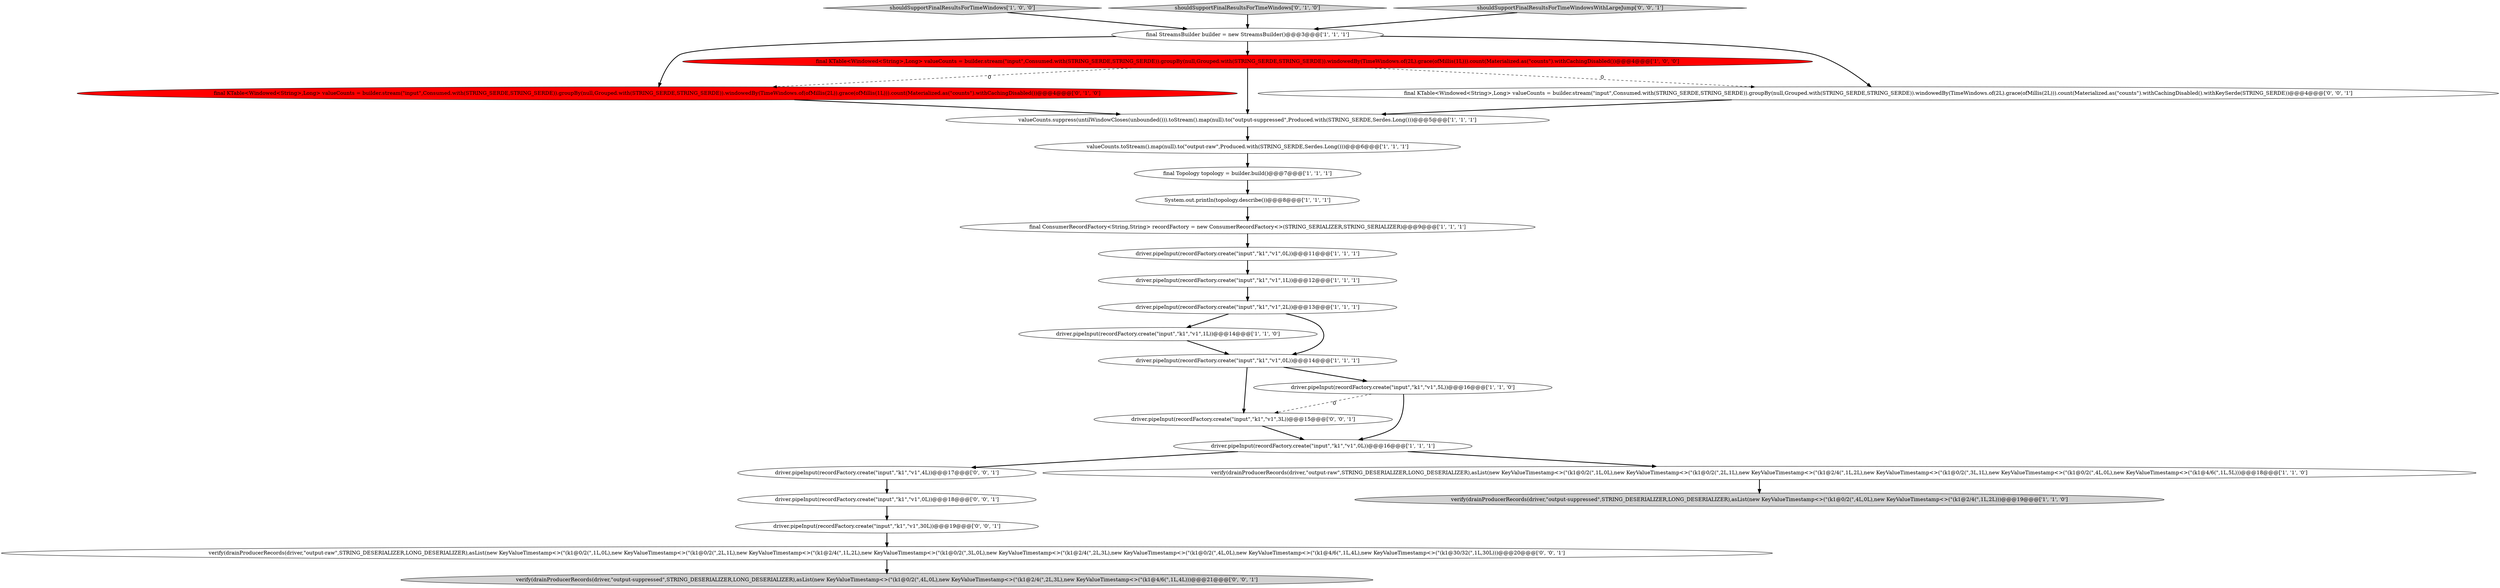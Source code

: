 digraph {
23 [style = filled, label = "verify(drainProducerRecords(driver,\"output-raw\",STRING_DESERIALIZER,LONG_DESERIALIZER),asList(new KeyValueTimestamp<>(\"(k1@0/2(\",1L,0L),new KeyValueTimestamp<>(\"(k1@0/2(\",2L,1L),new KeyValueTimestamp<>(\"(k1@2/4(\",1L,2L),new KeyValueTimestamp<>(\"(k1@0/2(\",3L,0L),new KeyValueTimestamp<>(\"(k1@2/4(\",2L,3L),new KeyValueTimestamp<>(\"(k1@0/2(\",4L,0L),new KeyValueTimestamp<>(\"(k1@4/6(\",1L,4L),new KeyValueTimestamp<>(\"(k1@30/32(\",1L,30L)))@@@20@@@['0', '0', '1']", fillcolor = white, shape = ellipse image = "AAA0AAABBB3BBB"];
15 [style = filled, label = "driver.pipeInput(recordFactory.create(\"input\",\"k1\",\"v1\",1L))@@@14@@@['1', '1', '0']", fillcolor = white, shape = ellipse image = "AAA0AAABBB1BBB"];
6 [style = filled, label = "valueCounts.toStream().map(null).to(\"output-raw\",Produced.with(STRING_SERDE,Serdes.Long()))@@@6@@@['1', '1', '1']", fillcolor = white, shape = ellipse image = "AAA0AAABBB1BBB"];
22 [style = filled, label = "driver.pipeInput(recordFactory.create(\"input\",\"k1\",\"v1\",3L))@@@15@@@['0', '0', '1']", fillcolor = white, shape = ellipse image = "AAA0AAABBB3BBB"];
14 [style = filled, label = "driver.pipeInput(recordFactory.create(\"input\",\"k1\",\"v1\",0L))@@@14@@@['1', '1', '1']", fillcolor = white, shape = ellipse image = "AAA0AAABBB1BBB"];
3 [style = filled, label = "shouldSupportFinalResultsForTimeWindows['1', '0', '0']", fillcolor = lightgray, shape = diamond image = "AAA0AAABBB1BBB"];
13 [style = filled, label = "driver.pipeInput(recordFactory.create(\"input\",\"k1\",\"v1\",0L))@@@11@@@['1', '1', '1']", fillcolor = white, shape = ellipse image = "AAA0AAABBB1BBB"];
24 [style = filled, label = "driver.pipeInput(recordFactory.create(\"input\",\"k1\",\"v1\",0L))@@@18@@@['0', '0', '1']", fillcolor = white, shape = ellipse image = "AAA0AAABBB3BBB"];
26 [style = filled, label = "driver.pipeInput(recordFactory.create(\"input\",\"k1\",\"v1\",4L))@@@17@@@['0', '0', '1']", fillcolor = white, shape = ellipse image = "AAA0AAABBB3BBB"];
19 [style = filled, label = "verify(drainProducerRecords(driver,\"output-suppressed\",STRING_DESERIALIZER,LONG_DESERIALIZER),asList(new KeyValueTimestamp<>(\"(k1@0/2(\",4L,0L),new KeyValueTimestamp<>(\"(k1@2/4(\",2L,3L),new KeyValueTimestamp<>(\"(k1@4/6(\",1L,4L)))@@@21@@@['0', '0', '1']", fillcolor = lightgray, shape = ellipse image = "AAA0AAABBB3BBB"];
17 [style = filled, label = "shouldSupportFinalResultsForTimeWindows['0', '1', '0']", fillcolor = lightgray, shape = diamond image = "AAA0AAABBB2BBB"];
8 [style = filled, label = "final Topology topology = builder.build()@@@7@@@['1', '1', '1']", fillcolor = white, shape = ellipse image = "AAA0AAABBB1BBB"];
11 [style = filled, label = "final ConsumerRecordFactory<String,String> recordFactory = new ConsumerRecordFactory<>(STRING_SERIALIZER,STRING_SERIALIZER)@@@9@@@['1', '1', '1']", fillcolor = white, shape = ellipse image = "AAA0AAABBB1BBB"];
2 [style = filled, label = "verify(drainProducerRecords(driver,\"output-suppressed\",STRING_DESERIALIZER,LONG_DESERIALIZER),asList(new KeyValueTimestamp<>(\"(k1@0/2(\",4L,0L),new KeyValueTimestamp<>(\"(k1@2/4(\",1L,2L)))@@@19@@@['1', '1', '0']", fillcolor = lightgray, shape = ellipse image = "AAA0AAABBB1BBB"];
1 [style = filled, label = "driver.pipeInput(recordFactory.create(\"input\",\"k1\",\"v1\",5L))@@@16@@@['1', '1', '0']", fillcolor = white, shape = ellipse image = "AAA0AAABBB1BBB"];
21 [style = filled, label = "shouldSupportFinalResultsForTimeWindowsWithLargeJump['0', '0', '1']", fillcolor = lightgray, shape = diamond image = "AAA0AAABBB3BBB"];
10 [style = filled, label = "final KTable<Windowed<String>,Long> valueCounts = builder.stream(\"input\",Consumed.with(STRING_SERDE,STRING_SERDE)).groupBy(null,Grouped.with(STRING_SERDE,STRING_SERDE)).windowedBy(TimeWindows.of(2L).grace(ofMillis(1L))).count(Materialized.as(\"counts\").withCachingDisabled())@@@4@@@['1', '0', '0']", fillcolor = red, shape = ellipse image = "AAA1AAABBB1BBB"];
16 [style = filled, label = "driver.pipeInput(recordFactory.create(\"input\",\"k1\",\"v1\",1L))@@@12@@@['1', '1', '1']", fillcolor = white, shape = ellipse image = "AAA0AAABBB1BBB"];
5 [style = filled, label = "valueCounts.suppress(untilWindowCloses(unbounded())).toStream().map(null).to(\"output-suppressed\",Produced.with(STRING_SERDE,Serdes.Long()))@@@5@@@['1', '1', '1']", fillcolor = white, shape = ellipse image = "AAA0AAABBB1BBB"];
25 [style = filled, label = "final KTable<Windowed<String>,Long> valueCounts = builder.stream(\"input\",Consumed.with(STRING_SERDE,STRING_SERDE)).groupBy(null,Grouped.with(STRING_SERDE,STRING_SERDE)).windowedBy(TimeWindows.of(2L).grace(ofMillis(2L))).count(Materialized.as(\"counts\").withCachingDisabled().withKeySerde(STRING_SERDE))@@@4@@@['0', '0', '1']", fillcolor = white, shape = ellipse image = "AAA0AAABBB3BBB"];
9 [style = filled, label = "verify(drainProducerRecords(driver,\"output-raw\",STRING_DESERIALIZER,LONG_DESERIALIZER),asList(new KeyValueTimestamp<>(\"(k1@0/2(\",1L,0L),new KeyValueTimestamp<>(\"(k1@0/2(\",2L,1L),new KeyValueTimestamp<>(\"(k1@2/4(\",1L,2L),new KeyValueTimestamp<>(\"(k1@0/2(\",3L,1L),new KeyValueTimestamp<>(\"(k1@0/2(\",4L,0L),new KeyValueTimestamp<>(\"(k1@4/6(\",1L,5L)))@@@18@@@['1', '1', '0']", fillcolor = white, shape = ellipse image = "AAA0AAABBB1BBB"];
20 [style = filled, label = "driver.pipeInput(recordFactory.create(\"input\",\"k1\",\"v1\",30L))@@@19@@@['0', '0', '1']", fillcolor = white, shape = ellipse image = "AAA0AAABBB3BBB"];
7 [style = filled, label = "final StreamsBuilder builder = new StreamsBuilder()@@@3@@@['1', '1', '1']", fillcolor = white, shape = ellipse image = "AAA0AAABBB1BBB"];
0 [style = filled, label = "System.out.println(topology.describe())@@@8@@@['1', '1', '1']", fillcolor = white, shape = ellipse image = "AAA0AAABBB1BBB"];
4 [style = filled, label = "driver.pipeInput(recordFactory.create(\"input\",\"k1\",\"v1\",2L))@@@13@@@['1', '1', '1']", fillcolor = white, shape = ellipse image = "AAA0AAABBB1BBB"];
18 [style = filled, label = "final KTable<Windowed<String>,Long> valueCounts = builder.stream(\"input\",Consumed.with(STRING_SERDE,STRING_SERDE)).groupBy(null,Grouped.with(STRING_SERDE,STRING_SERDE)).windowedBy(TimeWindows.of(ofMillis(2L)).grace(ofMillis(1L))).count(Materialized.as(\"counts\").withCachingDisabled())@@@4@@@['0', '1', '0']", fillcolor = red, shape = ellipse image = "AAA1AAABBB2BBB"];
12 [style = filled, label = "driver.pipeInput(recordFactory.create(\"input\",\"k1\",\"v1\",0L))@@@16@@@['1', '1', '1']", fillcolor = white, shape = ellipse image = "AAA0AAABBB1BBB"];
4->14 [style = bold, label=""];
15->14 [style = bold, label=""];
7->10 [style = bold, label=""];
9->2 [style = bold, label=""];
4->15 [style = bold, label=""];
14->22 [style = bold, label=""];
0->11 [style = bold, label=""];
12->26 [style = bold, label=""];
12->9 [style = bold, label=""];
26->24 [style = bold, label=""];
13->16 [style = bold, label=""];
14->1 [style = bold, label=""];
1->22 [style = dashed, label="0"];
24->20 [style = bold, label=""];
8->0 [style = bold, label=""];
17->7 [style = bold, label=""];
10->5 [style = bold, label=""];
5->6 [style = bold, label=""];
20->23 [style = bold, label=""];
3->7 [style = bold, label=""];
22->12 [style = bold, label=""];
18->5 [style = bold, label=""];
23->19 [style = bold, label=""];
11->13 [style = bold, label=""];
6->8 [style = bold, label=""];
1->12 [style = bold, label=""];
7->18 [style = bold, label=""];
21->7 [style = bold, label=""];
25->5 [style = bold, label=""];
7->25 [style = bold, label=""];
16->4 [style = bold, label=""];
10->25 [style = dashed, label="0"];
10->18 [style = dashed, label="0"];
}
